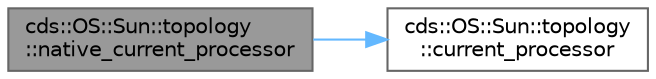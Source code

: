 digraph "cds::OS::Sun::topology::native_current_processor"
{
 // LATEX_PDF_SIZE
  bgcolor="transparent";
  edge [fontname=Helvetica,fontsize=10,labelfontname=Helvetica,labelfontsize=10];
  node [fontname=Helvetica,fontsize=10,shape=box,height=0.2,width=0.4];
  rankdir="LR";
  Node1 [id="Node000001",label="cds::OS::Sun::topology\l::native_current_processor",height=0.2,width=0.4,color="gray40", fillcolor="grey60", style="filled", fontcolor="black",tooltip="Synonym for current_processor"];
  Node1 -> Node2 [id="edge1_Node000001_Node000002",color="steelblue1",style="solid",tooltip=" "];
  Node2 [id="Node000002",label="cds::OS::Sun::topology\l::current_processor",height=0.2,width=0.4,color="grey40", fillcolor="white", style="filled",URL="$structcds_1_1_o_s_1_1_sun_1_1topology.html#a1533d59190c9eff76ff788689912f42e",tooltip="Get current processor number"];
}
